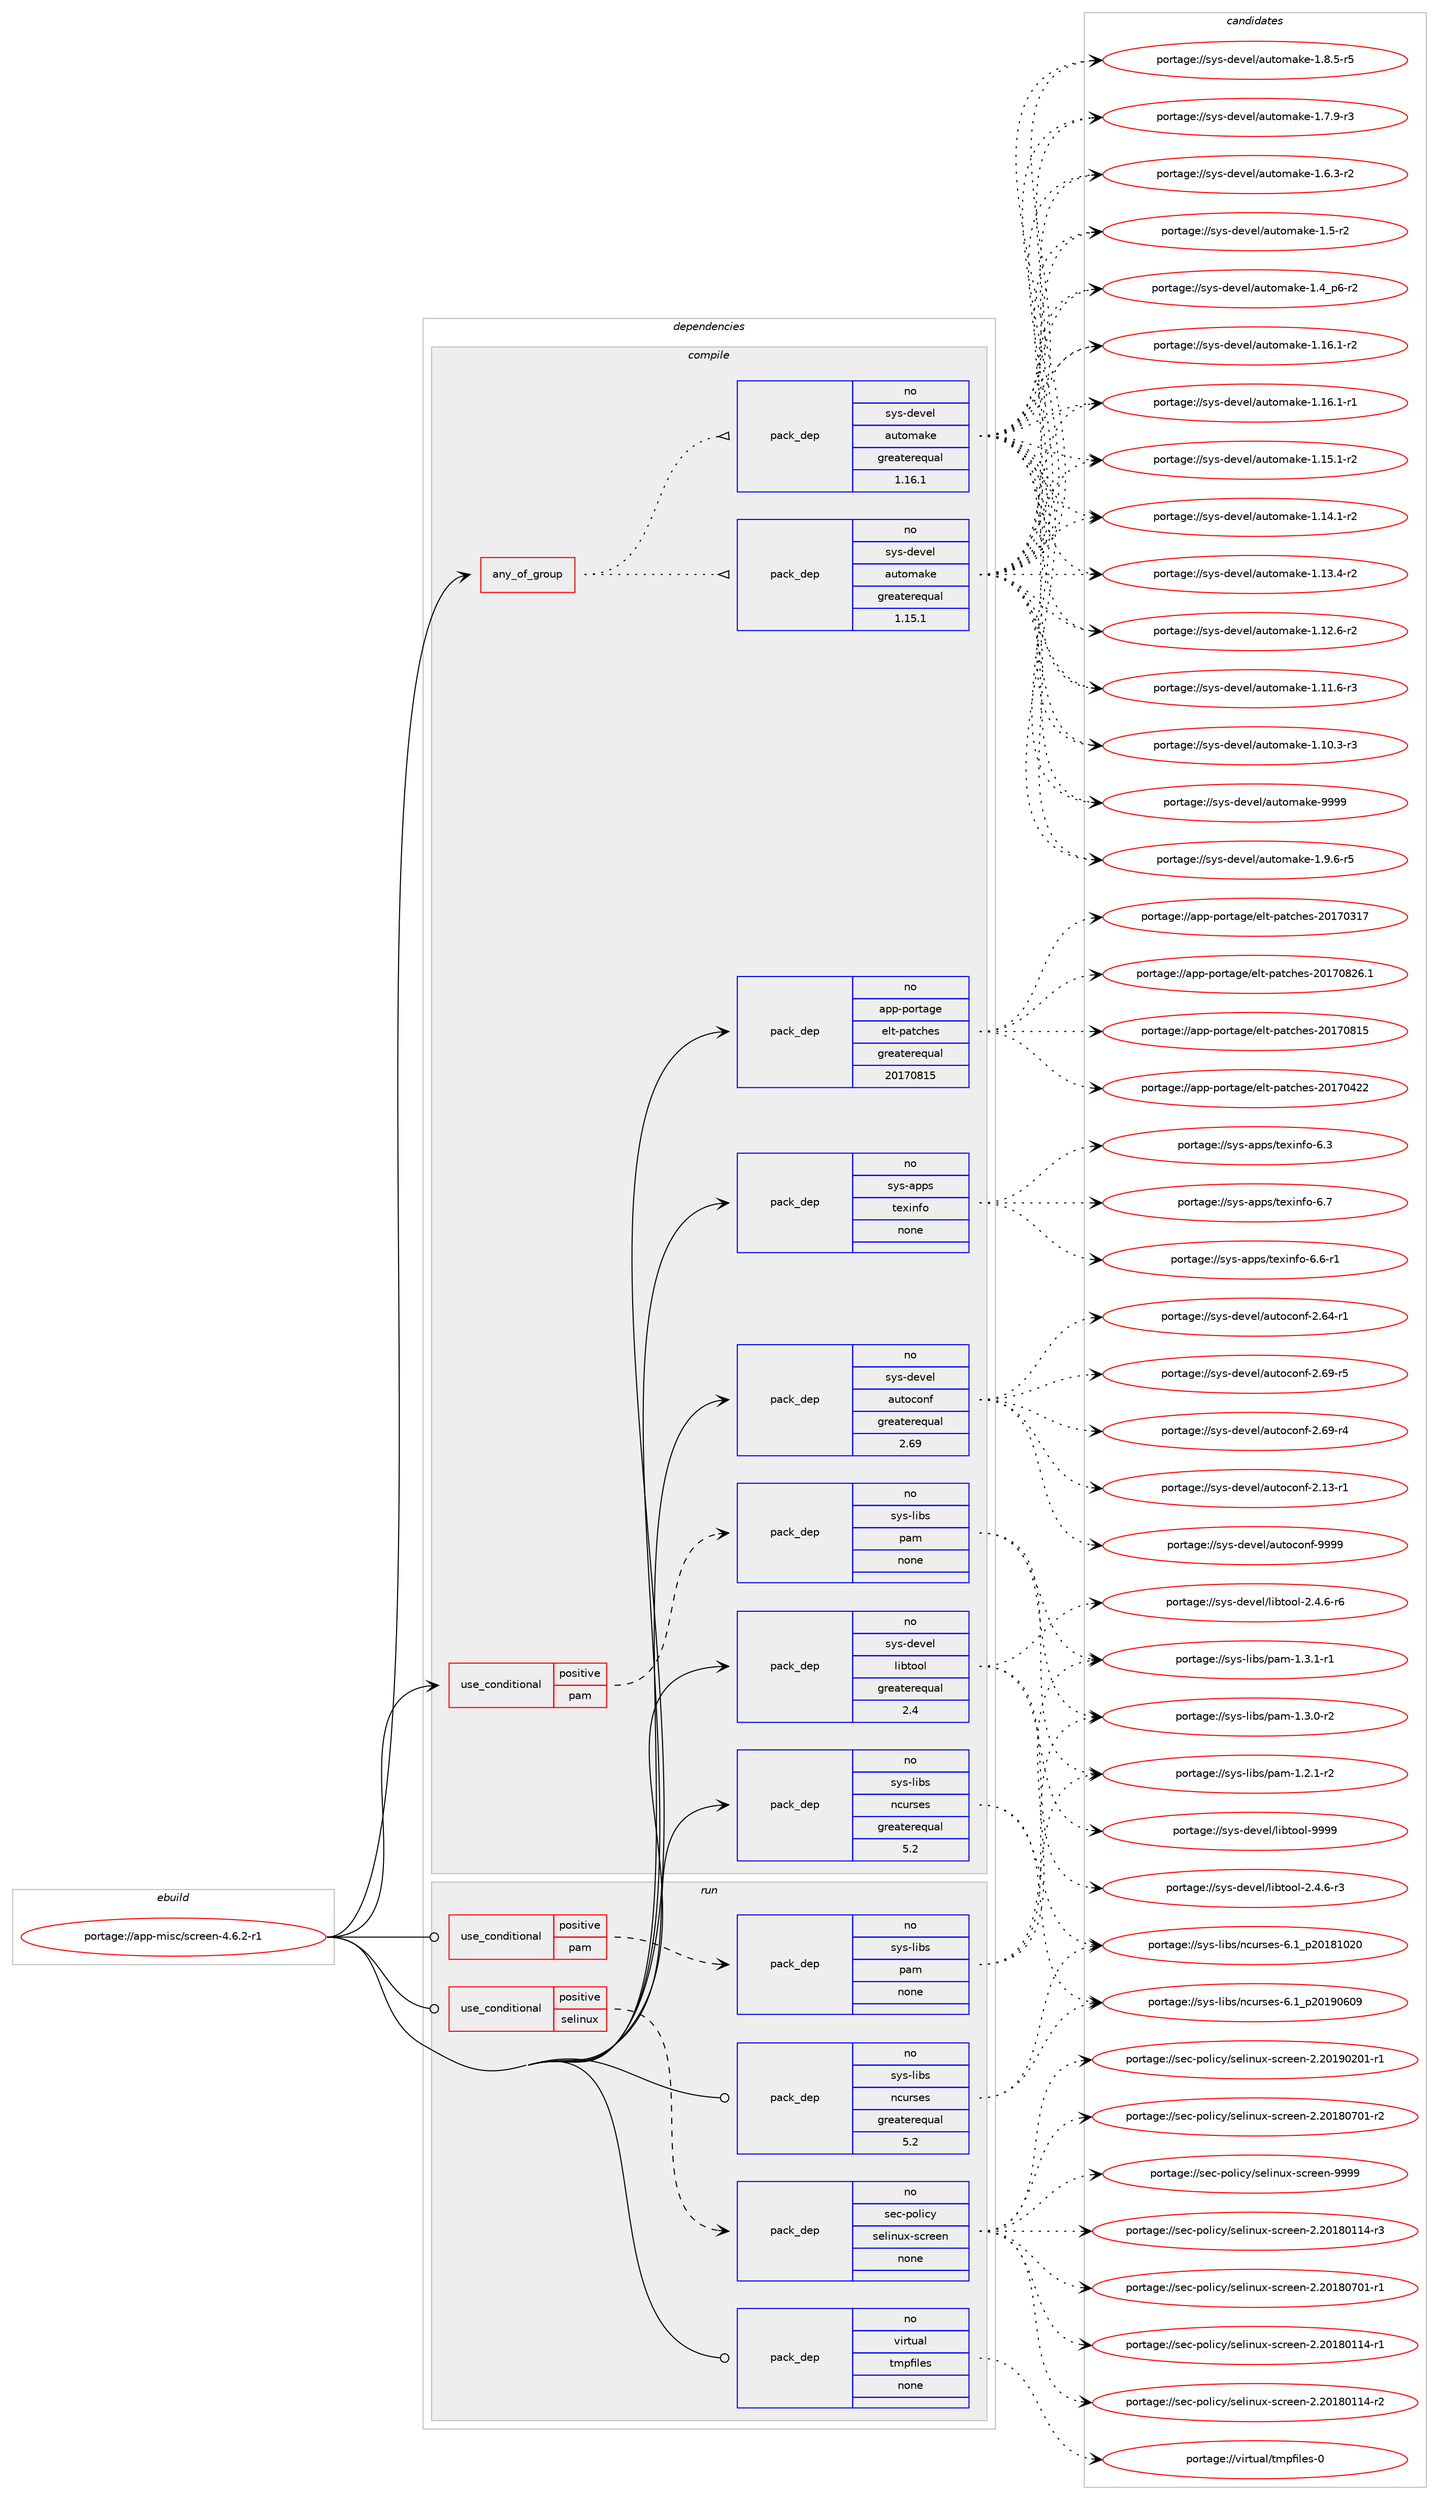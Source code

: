 digraph prolog {

# *************
# Graph options
# *************

newrank=true;
concentrate=true;
compound=true;
graph [rankdir=LR,fontname=Helvetica,fontsize=10,ranksep=1.5];#, ranksep=2.5, nodesep=0.2];
edge  [arrowhead=vee];
node  [fontname=Helvetica,fontsize=10];

# **********
# The ebuild
# **********

subgraph cluster_leftcol {
color=gray;
rank=same;
label=<<i>ebuild</i>>;
id [label="portage://app-misc/screen-4.6.2-r1", color=red, width=4, href="../app-misc/screen-4.6.2-r1.svg"];
}

# ****************
# The dependencies
# ****************

subgraph cluster_midcol {
color=gray;
label=<<i>dependencies</i>>;
subgraph cluster_compile {
fillcolor="#eeeeee";
style=filled;
label=<<i>compile</i>>;
subgraph any7894 {
dependency609889 [label=<<TABLE BORDER="0" CELLBORDER="1" CELLSPACING="0" CELLPADDING="4"><TR><TD CELLPADDING="10">any_of_group</TD></TR></TABLE>>, shape=none, color=red];subgraph pack458882 {
dependency609890 [label=<<TABLE BORDER="0" CELLBORDER="1" CELLSPACING="0" CELLPADDING="4" WIDTH="220"><TR><TD ROWSPAN="6" CELLPADDING="30">pack_dep</TD></TR><TR><TD WIDTH="110">no</TD></TR><TR><TD>sys-devel</TD></TR><TR><TD>automake</TD></TR><TR><TD>greaterequal</TD></TR><TR><TD>1.16.1</TD></TR></TABLE>>, shape=none, color=blue];
}
dependency609889:e -> dependency609890:w [weight=20,style="dotted",arrowhead="oinv"];
subgraph pack458883 {
dependency609891 [label=<<TABLE BORDER="0" CELLBORDER="1" CELLSPACING="0" CELLPADDING="4" WIDTH="220"><TR><TD ROWSPAN="6" CELLPADDING="30">pack_dep</TD></TR><TR><TD WIDTH="110">no</TD></TR><TR><TD>sys-devel</TD></TR><TR><TD>automake</TD></TR><TR><TD>greaterequal</TD></TR><TR><TD>1.15.1</TD></TR></TABLE>>, shape=none, color=blue];
}
dependency609889:e -> dependency609891:w [weight=20,style="dotted",arrowhead="oinv"];
}
id:e -> dependency609889:w [weight=20,style="solid",arrowhead="vee"];
subgraph cond142837 {
dependency609892 [label=<<TABLE BORDER="0" CELLBORDER="1" CELLSPACING="0" CELLPADDING="4"><TR><TD ROWSPAN="3" CELLPADDING="10">use_conditional</TD></TR><TR><TD>positive</TD></TR><TR><TD>pam</TD></TR></TABLE>>, shape=none, color=red];
subgraph pack458884 {
dependency609893 [label=<<TABLE BORDER="0" CELLBORDER="1" CELLSPACING="0" CELLPADDING="4" WIDTH="220"><TR><TD ROWSPAN="6" CELLPADDING="30">pack_dep</TD></TR><TR><TD WIDTH="110">no</TD></TR><TR><TD>sys-libs</TD></TR><TR><TD>pam</TD></TR><TR><TD>none</TD></TR><TR><TD></TD></TR></TABLE>>, shape=none, color=blue];
}
dependency609892:e -> dependency609893:w [weight=20,style="dashed",arrowhead="vee"];
}
id:e -> dependency609892:w [weight=20,style="solid",arrowhead="vee"];
subgraph pack458885 {
dependency609894 [label=<<TABLE BORDER="0" CELLBORDER="1" CELLSPACING="0" CELLPADDING="4" WIDTH="220"><TR><TD ROWSPAN="6" CELLPADDING="30">pack_dep</TD></TR><TR><TD WIDTH="110">no</TD></TR><TR><TD>app-portage</TD></TR><TR><TD>elt-patches</TD></TR><TR><TD>greaterequal</TD></TR><TR><TD>20170815</TD></TR></TABLE>>, shape=none, color=blue];
}
id:e -> dependency609894:w [weight=20,style="solid",arrowhead="vee"];
subgraph pack458886 {
dependency609895 [label=<<TABLE BORDER="0" CELLBORDER="1" CELLSPACING="0" CELLPADDING="4" WIDTH="220"><TR><TD ROWSPAN="6" CELLPADDING="30">pack_dep</TD></TR><TR><TD WIDTH="110">no</TD></TR><TR><TD>sys-apps</TD></TR><TR><TD>texinfo</TD></TR><TR><TD>none</TD></TR><TR><TD></TD></TR></TABLE>>, shape=none, color=blue];
}
id:e -> dependency609895:w [weight=20,style="solid",arrowhead="vee"];
subgraph pack458887 {
dependency609896 [label=<<TABLE BORDER="0" CELLBORDER="1" CELLSPACING="0" CELLPADDING="4" WIDTH="220"><TR><TD ROWSPAN="6" CELLPADDING="30">pack_dep</TD></TR><TR><TD WIDTH="110">no</TD></TR><TR><TD>sys-devel</TD></TR><TR><TD>autoconf</TD></TR><TR><TD>greaterequal</TD></TR><TR><TD>2.69</TD></TR></TABLE>>, shape=none, color=blue];
}
id:e -> dependency609896:w [weight=20,style="solid",arrowhead="vee"];
subgraph pack458888 {
dependency609897 [label=<<TABLE BORDER="0" CELLBORDER="1" CELLSPACING="0" CELLPADDING="4" WIDTH="220"><TR><TD ROWSPAN="6" CELLPADDING="30">pack_dep</TD></TR><TR><TD WIDTH="110">no</TD></TR><TR><TD>sys-devel</TD></TR><TR><TD>libtool</TD></TR><TR><TD>greaterequal</TD></TR><TR><TD>2.4</TD></TR></TABLE>>, shape=none, color=blue];
}
id:e -> dependency609897:w [weight=20,style="solid",arrowhead="vee"];
subgraph pack458889 {
dependency609898 [label=<<TABLE BORDER="0" CELLBORDER="1" CELLSPACING="0" CELLPADDING="4" WIDTH="220"><TR><TD ROWSPAN="6" CELLPADDING="30">pack_dep</TD></TR><TR><TD WIDTH="110">no</TD></TR><TR><TD>sys-libs</TD></TR><TR><TD>ncurses</TD></TR><TR><TD>greaterequal</TD></TR><TR><TD>5.2</TD></TR></TABLE>>, shape=none, color=blue];
}
id:e -> dependency609898:w [weight=20,style="solid",arrowhead="vee"];
}
subgraph cluster_compileandrun {
fillcolor="#eeeeee";
style=filled;
label=<<i>compile and run</i>>;
}
subgraph cluster_run {
fillcolor="#eeeeee";
style=filled;
label=<<i>run</i>>;
subgraph cond142838 {
dependency609899 [label=<<TABLE BORDER="0" CELLBORDER="1" CELLSPACING="0" CELLPADDING="4"><TR><TD ROWSPAN="3" CELLPADDING="10">use_conditional</TD></TR><TR><TD>positive</TD></TR><TR><TD>pam</TD></TR></TABLE>>, shape=none, color=red];
subgraph pack458890 {
dependency609900 [label=<<TABLE BORDER="0" CELLBORDER="1" CELLSPACING="0" CELLPADDING="4" WIDTH="220"><TR><TD ROWSPAN="6" CELLPADDING="30">pack_dep</TD></TR><TR><TD WIDTH="110">no</TD></TR><TR><TD>sys-libs</TD></TR><TR><TD>pam</TD></TR><TR><TD>none</TD></TR><TR><TD></TD></TR></TABLE>>, shape=none, color=blue];
}
dependency609899:e -> dependency609900:w [weight=20,style="dashed",arrowhead="vee"];
}
id:e -> dependency609899:w [weight=20,style="solid",arrowhead="odot"];
subgraph cond142839 {
dependency609901 [label=<<TABLE BORDER="0" CELLBORDER="1" CELLSPACING="0" CELLPADDING="4"><TR><TD ROWSPAN="3" CELLPADDING="10">use_conditional</TD></TR><TR><TD>positive</TD></TR><TR><TD>selinux</TD></TR></TABLE>>, shape=none, color=red];
subgraph pack458891 {
dependency609902 [label=<<TABLE BORDER="0" CELLBORDER="1" CELLSPACING="0" CELLPADDING="4" WIDTH="220"><TR><TD ROWSPAN="6" CELLPADDING="30">pack_dep</TD></TR><TR><TD WIDTH="110">no</TD></TR><TR><TD>sec-policy</TD></TR><TR><TD>selinux-screen</TD></TR><TR><TD>none</TD></TR><TR><TD></TD></TR></TABLE>>, shape=none, color=blue];
}
dependency609901:e -> dependency609902:w [weight=20,style="dashed",arrowhead="vee"];
}
id:e -> dependency609901:w [weight=20,style="solid",arrowhead="odot"];
subgraph pack458892 {
dependency609903 [label=<<TABLE BORDER="0" CELLBORDER="1" CELLSPACING="0" CELLPADDING="4" WIDTH="220"><TR><TD ROWSPAN="6" CELLPADDING="30">pack_dep</TD></TR><TR><TD WIDTH="110">no</TD></TR><TR><TD>sys-libs</TD></TR><TR><TD>ncurses</TD></TR><TR><TD>greaterequal</TD></TR><TR><TD>5.2</TD></TR></TABLE>>, shape=none, color=blue];
}
id:e -> dependency609903:w [weight=20,style="solid",arrowhead="odot"];
subgraph pack458893 {
dependency609904 [label=<<TABLE BORDER="0" CELLBORDER="1" CELLSPACING="0" CELLPADDING="4" WIDTH="220"><TR><TD ROWSPAN="6" CELLPADDING="30">pack_dep</TD></TR><TR><TD WIDTH="110">no</TD></TR><TR><TD>virtual</TD></TR><TR><TD>tmpfiles</TD></TR><TR><TD>none</TD></TR><TR><TD></TD></TR></TABLE>>, shape=none, color=blue];
}
id:e -> dependency609904:w [weight=20,style="solid",arrowhead="odot"];
}
}

# **************
# The candidates
# **************

subgraph cluster_choices {
rank=same;
color=gray;
label=<<i>candidates</i>>;

subgraph choice458882 {
color=black;
nodesep=1;
choice115121115451001011181011084797117116111109971071014557575757 [label="portage://sys-devel/automake-9999", color=red, width=4,href="../sys-devel/automake-9999.svg"];
choice115121115451001011181011084797117116111109971071014549465746544511453 [label="portage://sys-devel/automake-1.9.6-r5", color=red, width=4,href="../sys-devel/automake-1.9.6-r5.svg"];
choice115121115451001011181011084797117116111109971071014549465646534511453 [label="portage://sys-devel/automake-1.8.5-r5", color=red, width=4,href="../sys-devel/automake-1.8.5-r5.svg"];
choice115121115451001011181011084797117116111109971071014549465546574511451 [label="portage://sys-devel/automake-1.7.9-r3", color=red, width=4,href="../sys-devel/automake-1.7.9-r3.svg"];
choice115121115451001011181011084797117116111109971071014549465446514511450 [label="portage://sys-devel/automake-1.6.3-r2", color=red, width=4,href="../sys-devel/automake-1.6.3-r2.svg"];
choice11512111545100101118101108479711711611110997107101454946534511450 [label="portage://sys-devel/automake-1.5-r2", color=red, width=4,href="../sys-devel/automake-1.5-r2.svg"];
choice115121115451001011181011084797117116111109971071014549465295112544511450 [label="portage://sys-devel/automake-1.4_p6-r2", color=red, width=4,href="../sys-devel/automake-1.4_p6-r2.svg"];
choice11512111545100101118101108479711711611110997107101454946495446494511450 [label="portage://sys-devel/automake-1.16.1-r2", color=red, width=4,href="../sys-devel/automake-1.16.1-r2.svg"];
choice11512111545100101118101108479711711611110997107101454946495446494511449 [label="portage://sys-devel/automake-1.16.1-r1", color=red, width=4,href="../sys-devel/automake-1.16.1-r1.svg"];
choice11512111545100101118101108479711711611110997107101454946495346494511450 [label="portage://sys-devel/automake-1.15.1-r2", color=red, width=4,href="../sys-devel/automake-1.15.1-r2.svg"];
choice11512111545100101118101108479711711611110997107101454946495246494511450 [label="portage://sys-devel/automake-1.14.1-r2", color=red, width=4,href="../sys-devel/automake-1.14.1-r2.svg"];
choice11512111545100101118101108479711711611110997107101454946495146524511450 [label="portage://sys-devel/automake-1.13.4-r2", color=red, width=4,href="../sys-devel/automake-1.13.4-r2.svg"];
choice11512111545100101118101108479711711611110997107101454946495046544511450 [label="portage://sys-devel/automake-1.12.6-r2", color=red, width=4,href="../sys-devel/automake-1.12.6-r2.svg"];
choice11512111545100101118101108479711711611110997107101454946494946544511451 [label="portage://sys-devel/automake-1.11.6-r3", color=red, width=4,href="../sys-devel/automake-1.11.6-r3.svg"];
choice11512111545100101118101108479711711611110997107101454946494846514511451 [label="portage://sys-devel/automake-1.10.3-r3", color=red, width=4,href="../sys-devel/automake-1.10.3-r3.svg"];
dependency609890:e -> choice115121115451001011181011084797117116111109971071014557575757:w [style=dotted,weight="100"];
dependency609890:e -> choice115121115451001011181011084797117116111109971071014549465746544511453:w [style=dotted,weight="100"];
dependency609890:e -> choice115121115451001011181011084797117116111109971071014549465646534511453:w [style=dotted,weight="100"];
dependency609890:e -> choice115121115451001011181011084797117116111109971071014549465546574511451:w [style=dotted,weight="100"];
dependency609890:e -> choice115121115451001011181011084797117116111109971071014549465446514511450:w [style=dotted,weight="100"];
dependency609890:e -> choice11512111545100101118101108479711711611110997107101454946534511450:w [style=dotted,weight="100"];
dependency609890:e -> choice115121115451001011181011084797117116111109971071014549465295112544511450:w [style=dotted,weight="100"];
dependency609890:e -> choice11512111545100101118101108479711711611110997107101454946495446494511450:w [style=dotted,weight="100"];
dependency609890:e -> choice11512111545100101118101108479711711611110997107101454946495446494511449:w [style=dotted,weight="100"];
dependency609890:e -> choice11512111545100101118101108479711711611110997107101454946495346494511450:w [style=dotted,weight="100"];
dependency609890:e -> choice11512111545100101118101108479711711611110997107101454946495246494511450:w [style=dotted,weight="100"];
dependency609890:e -> choice11512111545100101118101108479711711611110997107101454946495146524511450:w [style=dotted,weight="100"];
dependency609890:e -> choice11512111545100101118101108479711711611110997107101454946495046544511450:w [style=dotted,weight="100"];
dependency609890:e -> choice11512111545100101118101108479711711611110997107101454946494946544511451:w [style=dotted,weight="100"];
dependency609890:e -> choice11512111545100101118101108479711711611110997107101454946494846514511451:w [style=dotted,weight="100"];
}
subgraph choice458883 {
color=black;
nodesep=1;
choice115121115451001011181011084797117116111109971071014557575757 [label="portage://sys-devel/automake-9999", color=red, width=4,href="../sys-devel/automake-9999.svg"];
choice115121115451001011181011084797117116111109971071014549465746544511453 [label="portage://sys-devel/automake-1.9.6-r5", color=red, width=4,href="../sys-devel/automake-1.9.6-r5.svg"];
choice115121115451001011181011084797117116111109971071014549465646534511453 [label="portage://sys-devel/automake-1.8.5-r5", color=red, width=4,href="../sys-devel/automake-1.8.5-r5.svg"];
choice115121115451001011181011084797117116111109971071014549465546574511451 [label="portage://sys-devel/automake-1.7.9-r3", color=red, width=4,href="../sys-devel/automake-1.7.9-r3.svg"];
choice115121115451001011181011084797117116111109971071014549465446514511450 [label="portage://sys-devel/automake-1.6.3-r2", color=red, width=4,href="../sys-devel/automake-1.6.3-r2.svg"];
choice11512111545100101118101108479711711611110997107101454946534511450 [label="portage://sys-devel/automake-1.5-r2", color=red, width=4,href="../sys-devel/automake-1.5-r2.svg"];
choice115121115451001011181011084797117116111109971071014549465295112544511450 [label="portage://sys-devel/automake-1.4_p6-r2", color=red, width=4,href="../sys-devel/automake-1.4_p6-r2.svg"];
choice11512111545100101118101108479711711611110997107101454946495446494511450 [label="portage://sys-devel/automake-1.16.1-r2", color=red, width=4,href="../sys-devel/automake-1.16.1-r2.svg"];
choice11512111545100101118101108479711711611110997107101454946495446494511449 [label="portage://sys-devel/automake-1.16.1-r1", color=red, width=4,href="../sys-devel/automake-1.16.1-r1.svg"];
choice11512111545100101118101108479711711611110997107101454946495346494511450 [label="portage://sys-devel/automake-1.15.1-r2", color=red, width=4,href="../sys-devel/automake-1.15.1-r2.svg"];
choice11512111545100101118101108479711711611110997107101454946495246494511450 [label="portage://sys-devel/automake-1.14.1-r2", color=red, width=4,href="../sys-devel/automake-1.14.1-r2.svg"];
choice11512111545100101118101108479711711611110997107101454946495146524511450 [label="portage://sys-devel/automake-1.13.4-r2", color=red, width=4,href="../sys-devel/automake-1.13.4-r2.svg"];
choice11512111545100101118101108479711711611110997107101454946495046544511450 [label="portage://sys-devel/automake-1.12.6-r2", color=red, width=4,href="../sys-devel/automake-1.12.6-r2.svg"];
choice11512111545100101118101108479711711611110997107101454946494946544511451 [label="portage://sys-devel/automake-1.11.6-r3", color=red, width=4,href="../sys-devel/automake-1.11.6-r3.svg"];
choice11512111545100101118101108479711711611110997107101454946494846514511451 [label="portage://sys-devel/automake-1.10.3-r3", color=red, width=4,href="../sys-devel/automake-1.10.3-r3.svg"];
dependency609891:e -> choice115121115451001011181011084797117116111109971071014557575757:w [style=dotted,weight="100"];
dependency609891:e -> choice115121115451001011181011084797117116111109971071014549465746544511453:w [style=dotted,weight="100"];
dependency609891:e -> choice115121115451001011181011084797117116111109971071014549465646534511453:w [style=dotted,weight="100"];
dependency609891:e -> choice115121115451001011181011084797117116111109971071014549465546574511451:w [style=dotted,weight="100"];
dependency609891:e -> choice115121115451001011181011084797117116111109971071014549465446514511450:w [style=dotted,weight="100"];
dependency609891:e -> choice11512111545100101118101108479711711611110997107101454946534511450:w [style=dotted,weight="100"];
dependency609891:e -> choice115121115451001011181011084797117116111109971071014549465295112544511450:w [style=dotted,weight="100"];
dependency609891:e -> choice11512111545100101118101108479711711611110997107101454946495446494511450:w [style=dotted,weight="100"];
dependency609891:e -> choice11512111545100101118101108479711711611110997107101454946495446494511449:w [style=dotted,weight="100"];
dependency609891:e -> choice11512111545100101118101108479711711611110997107101454946495346494511450:w [style=dotted,weight="100"];
dependency609891:e -> choice11512111545100101118101108479711711611110997107101454946495246494511450:w [style=dotted,weight="100"];
dependency609891:e -> choice11512111545100101118101108479711711611110997107101454946495146524511450:w [style=dotted,weight="100"];
dependency609891:e -> choice11512111545100101118101108479711711611110997107101454946495046544511450:w [style=dotted,weight="100"];
dependency609891:e -> choice11512111545100101118101108479711711611110997107101454946494946544511451:w [style=dotted,weight="100"];
dependency609891:e -> choice11512111545100101118101108479711711611110997107101454946494846514511451:w [style=dotted,weight="100"];
}
subgraph choice458884 {
color=black;
nodesep=1;
choice115121115451081059811547112971094549465146494511449 [label="portage://sys-libs/pam-1.3.1-r1", color=red, width=4,href="../sys-libs/pam-1.3.1-r1.svg"];
choice115121115451081059811547112971094549465146484511450 [label="portage://sys-libs/pam-1.3.0-r2", color=red, width=4,href="../sys-libs/pam-1.3.0-r2.svg"];
choice115121115451081059811547112971094549465046494511450 [label="portage://sys-libs/pam-1.2.1-r2", color=red, width=4,href="../sys-libs/pam-1.2.1-r2.svg"];
dependency609893:e -> choice115121115451081059811547112971094549465146494511449:w [style=dotted,weight="100"];
dependency609893:e -> choice115121115451081059811547112971094549465146484511450:w [style=dotted,weight="100"];
dependency609893:e -> choice115121115451081059811547112971094549465046494511450:w [style=dotted,weight="100"];
}
subgraph choice458885 {
color=black;
nodesep=1;
choice971121124511211111411697103101471011081164511297116991041011154550484955485650544649 [label="portage://app-portage/elt-patches-20170826.1", color=red, width=4,href="../app-portage/elt-patches-20170826.1.svg"];
choice97112112451121111141169710310147101108116451129711699104101115455048495548564953 [label="portage://app-portage/elt-patches-20170815", color=red, width=4,href="../app-portage/elt-patches-20170815.svg"];
choice97112112451121111141169710310147101108116451129711699104101115455048495548525050 [label="portage://app-portage/elt-patches-20170422", color=red, width=4,href="../app-portage/elt-patches-20170422.svg"];
choice97112112451121111141169710310147101108116451129711699104101115455048495548514955 [label="portage://app-portage/elt-patches-20170317", color=red, width=4,href="../app-portage/elt-patches-20170317.svg"];
dependency609894:e -> choice971121124511211111411697103101471011081164511297116991041011154550484955485650544649:w [style=dotted,weight="100"];
dependency609894:e -> choice97112112451121111141169710310147101108116451129711699104101115455048495548564953:w [style=dotted,weight="100"];
dependency609894:e -> choice97112112451121111141169710310147101108116451129711699104101115455048495548525050:w [style=dotted,weight="100"];
dependency609894:e -> choice97112112451121111141169710310147101108116451129711699104101115455048495548514955:w [style=dotted,weight="100"];
}
subgraph choice458886 {
color=black;
nodesep=1;
choice11512111545971121121154711610112010511010211145544655 [label="portage://sys-apps/texinfo-6.7", color=red, width=4,href="../sys-apps/texinfo-6.7.svg"];
choice115121115459711211211547116101120105110102111455446544511449 [label="portage://sys-apps/texinfo-6.6-r1", color=red, width=4,href="../sys-apps/texinfo-6.6-r1.svg"];
choice11512111545971121121154711610112010511010211145544651 [label="portage://sys-apps/texinfo-6.3", color=red, width=4,href="../sys-apps/texinfo-6.3.svg"];
dependency609895:e -> choice11512111545971121121154711610112010511010211145544655:w [style=dotted,weight="100"];
dependency609895:e -> choice115121115459711211211547116101120105110102111455446544511449:w [style=dotted,weight="100"];
dependency609895:e -> choice11512111545971121121154711610112010511010211145544651:w [style=dotted,weight="100"];
}
subgraph choice458887 {
color=black;
nodesep=1;
choice115121115451001011181011084797117116111991111101024557575757 [label="portage://sys-devel/autoconf-9999", color=red, width=4,href="../sys-devel/autoconf-9999.svg"];
choice1151211154510010111810110847971171161119911111010245504654574511453 [label="portage://sys-devel/autoconf-2.69-r5", color=red, width=4,href="../sys-devel/autoconf-2.69-r5.svg"];
choice1151211154510010111810110847971171161119911111010245504654574511452 [label="portage://sys-devel/autoconf-2.69-r4", color=red, width=4,href="../sys-devel/autoconf-2.69-r4.svg"];
choice1151211154510010111810110847971171161119911111010245504654524511449 [label="portage://sys-devel/autoconf-2.64-r1", color=red, width=4,href="../sys-devel/autoconf-2.64-r1.svg"];
choice1151211154510010111810110847971171161119911111010245504649514511449 [label="portage://sys-devel/autoconf-2.13-r1", color=red, width=4,href="../sys-devel/autoconf-2.13-r1.svg"];
dependency609896:e -> choice115121115451001011181011084797117116111991111101024557575757:w [style=dotted,weight="100"];
dependency609896:e -> choice1151211154510010111810110847971171161119911111010245504654574511453:w [style=dotted,weight="100"];
dependency609896:e -> choice1151211154510010111810110847971171161119911111010245504654574511452:w [style=dotted,weight="100"];
dependency609896:e -> choice1151211154510010111810110847971171161119911111010245504654524511449:w [style=dotted,weight="100"];
dependency609896:e -> choice1151211154510010111810110847971171161119911111010245504649514511449:w [style=dotted,weight="100"];
}
subgraph choice458888 {
color=black;
nodesep=1;
choice1151211154510010111810110847108105981161111111084557575757 [label="portage://sys-devel/libtool-9999", color=red, width=4,href="../sys-devel/libtool-9999.svg"];
choice1151211154510010111810110847108105981161111111084550465246544511454 [label="portage://sys-devel/libtool-2.4.6-r6", color=red, width=4,href="../sys-devel/libtool-2.4.6-r6.svg"];
choice1151211154510010111810110847108105981161111111084550465246544511451 [label="portage://sys-devel/libtool-2.4.6-r3", color=red, width=4,href="../sys-devel/libtool-2.4.6-r3.svg"];
dependency609897:e -> choice1151211154510010111810110847108105981161111111084557575757:w [style=dotted,weight="100"];
dependency609897:e -> choice1151211154510010111810110847108105981161111111084550465246544511454:w [style=dotted,weight="100"];
dependency609897:e -> choice1151211154510010111810110847108105981161111111084550465246544511451:w [style=dotted,weight="100"];
}
subgraph choice458889 {
color=black;
nodesep=1;
choice1151211154510810598115471109911711411510111545544649951125048495748544857 [label="portage://sys-libs/ncurses-6.1_p20190609", color=red, width=4,href="../sys-libs/ncurses-6.1_p20190609.svg"];
choice1151211154510810598115471109911711411510111545544649951125048495649485048 [label="portage://sys-libs/ncurses-6.1_p20181020", color=red, width=4,href="../sys-libs/ncurses-6.1_p20181020.svg"];
dependency609898:e -> choice1151211154510810598115471109911711411510111545544649951125048495748544857:w [style=dotted,weight="100"];
dependency609898:e -> choice1151211154510810598115471109911711411510111545544649951125048495649485048:w [style=dotted,weight="100"];
}
subgraph choice458890 {
color=black;
nodesep=1;
choice115121115451081059811547112971094549465146494511449 [label="portage://sys-libs/pam-1.3.1-r1", color=red, width=4,href="../sys-libs/pam-1.3.1-r1.svg"];
choice115121115451081059811547112971094549465146484511450 [label="portage://sys-libs/pam-1.3.0-r2", color=red, width=4,href="../sys-libs/pam-1.3.0-r2.svg"];
choice115121115451081059811547112971094549465046494511450 [label="portage://sys-libs/pam-1.2.1-r2", color=red, width=4,href="../sys-libs/pam-1.2.1-r2.svg"];
dependency609900:e -> choice115121115451081059811547112971094549465146494511449:w [style=dotted,weight="100"];
dependency609900:e -> choice115121115451081059811547112971094549465146484511450:w [style=dotted,weight="100"];
dependency609900:e -> choice115121115451081059811547112971094549465046494511450:w [style=dotted,weight="100"];
}
subgraph choice458891 {
color=black;
nodesep=1;
choice1151019945112111108105991214711510110810511011712045115991141011011104557575757 [label="portage://sec-policy/selinux-screen-9999", color=red, width=4,href="../sec-policy/selinux-screen-9999.svg"];
choice11510199451121111081059912147115101108105110117120451159911410110111045504650484957485048494511449 [label="portage://sec-policy/selinux-screen-2.20190201-r1", color=red, width=4,href="../sec-policy/selinux-screen-2.20190201-r1.svg"];
choice11510199451121111081059912147115101108105110117120451159911410110111045504650484956485548494511450 [label="portage://sec-policy/selinux-screen-2.20180701-r2", color=red, width=4,href="../sec-policy/selinux-screen-2.20180701-r2.svg"];
choice11510199451121111081059912147115101108105110117120451159911410110111045504650484956485548494511449 [label="portage://sec-policy/selinux-screen-2.20180701-r1", color=red, width=4,href="../sec-policy/selinux-screen-2.20180701-r1.svg"];
choice11510199451121111081059912147115101108105110117120451159911410110111045504650484956484949524511451 [label="portage://sec-policy/selinux-screen-2.20180114-r3", color=red, width=4,href="../sec-policy/selinux-screen-2.20180114-r3.svg"];
choice11510199451121111081059912147115101108105110117120451159911410110111045504650484956484949524511450 [label="portage://sec-policy/selinux-screen-2.20180114-r2", color=red, width=4,href="../sec-policy/selinux-screen-2.20180114-r2.svg"];
choice11510199451121111081059912147115101108105110117120451159911410110111045504650484956484949524511449 [label="portage://sec-policy/selinux-screen-2.20180114-r1", color=red, width=4,href="../sec-policy/selinux-screen-2.20180114-r1.svg"];
dependency609902:e -> choice1151019945112111108105991214711510110810511011712045115991141011011104557575757:w [style=dotted,weight="100"];
dependency609902:e -> choice11510199451121111081059912147115101108105110117120451159911410110111045504650484957485048494511449:w [style=dotted,weight="100"];
dependency609902:e -> choice11510199451121111081059912147115101108105110117120451159911410110111045504650484956485548494511450:w [style=dotted,weight="100"];
dependency609902:e -> choice11510199451121111081059912147115101108105110117120451159911410110111045504650484956485548494511449:w [style=dotted,weight="100"];
dependency609902:e -> choice11510199451121111081059912147115101108105110117120451159911410110111045504650484956484949524511451:w [style=dotted,weight="100"];
dependency609902:e -> choice11510199451121111081059912147115101108105110117120451159911410110111045504650484956484949524511450:w [style=dotted,weight="100"];
dependency609902:e -> choice11510199451121111081059912147115101108105110117120451159911410110111045504650484956484949524511449:w [style=dotted,weight="100"];
}
subgraph choice458892 {
color=black;
nodesep=1;
choice1151211154510810598115471109911711411510111545544649951125048495748544857 [label="portage://sys-libs/ncurses-6.1_p20190609", color=red, width=4,href="../sys-libs/ncurses-6.1_p20190609.svg"];
choice1151211154510810598115471109911711411510111545544649951125048495649485048 [label="portage://sys-libs/ncurses-6.1_p20181020", color=red, width=4,href="../sys-libs/ncurses-6.1_p20181020.svg"];
dependency609903:e -> choice1151211154510810598115471109911711411510111545544649951125048495748544857:w [style=dotted,weight="100"];
dependency609903:e -> choice1151211154510810598115471109911711411510111545544649951125048495649485048:w [style=dotted,weight="100"];
}
subgraph choice458893 {
color=black;
nodesep=1;
choice11810511411611797108471161091121021051081011154548 [label="portage://virtual/tmpfiles-0", color=red, width=4,href="../virtual/tmpfiles-0.svg"];
dependency609904:e -> choice11810511411611797108471161091121021051081011154548:w [style=dotted,weight="100"];
}
}

}
